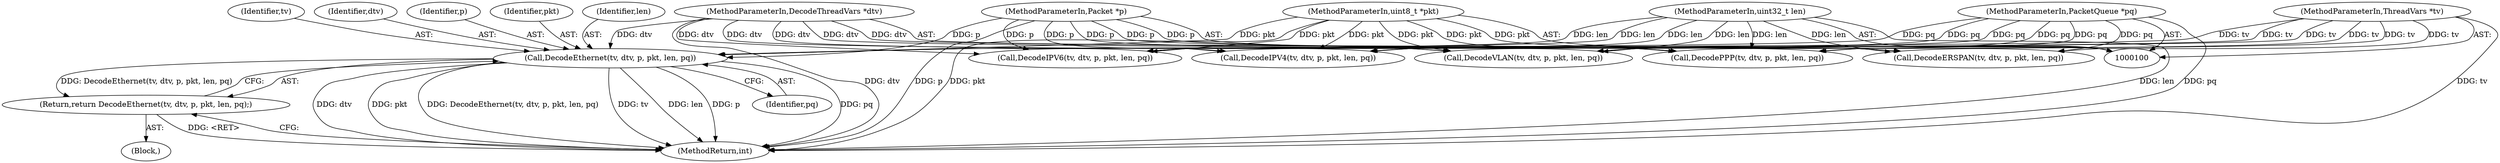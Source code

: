 digraph "0_suricata_11f3659f64a4e42e90cb3c09fcef66894205aefe_1@pointer" {
"1000150" [label="(Call,DecodeEthernet(tv, dtv, p, pkt, len, pq))"];
"1000101" [label="(MethodParameterIn,ThreadVars *tv)"];
"1000102" [label="(MethodParameterIn,DecodeThreadVars *dtv)"];
"1000103" [label="(MethodParameterIn,Packet *p)"];
"1000104" [label="(MethodParameterIn,uint8_t *pkt)"];
"1000105" [label="(MethodParameterIn,uint32_t len)"];
"1000106" [label="(MethodParameterIn,PacketQueue *pq)"];
"1000149" [label="(Return,return DecodeEthernet(tv, dtv, p, pkt, len, pq);)"];
"1000150" [label="(Call,DecodeEthernet(tv, dtv, p, pkt, len, pq))"];
"1000104" [label="(MethodParameterIn,uint8_t *pkt)"];
"1000105" [label="(MethodParameterIn,uint32_t len)"];
"1000101" [label="(MethodParameterIn,ThreadVars *tv)"];
"1000153" [label="(Identifier,p)"];
"1000159" [label="(Call,DecodeERSPAN(tv, dtv, p, pkt, len, pq))"];
"1000154" [label="(Identifier,pkt)"];
"1000103" [label="(MethodParameterIn,Packet *p)"];
"1000155" [label="(Identifier,len)"];
"1000123" [label="(Call,DecodeIPV4(tv, dtv, p, pkt, len, pq))"];
"1000151" [label="(Identifier,tv)"];
"1000111" [label="(Block,)"];
"1000106" [label="(MethodParameterIn,PacketQueue *pq)"];
"1000149" [label="(Return,return DecodeEthernet(tv, dtv, p, pkt, len, pq);)"];
"1000173" [label="(MethodReturn,int)"];
"1000102" [label="(MethodParameterIn,DecodeThreadVars *dtv)"];
"1000114" [label="(Call,DecodePPP(tv, dtv, p, pkt, len, pq))"];
"1000156" [label="(Identifier,pq)"];
"1000141" [label="(Call,DecodeVLAN(tv, dtv, p, pkt, len, pq))"];
"1000152" [label="(Identifier,dtv)"];
"1000132" [label="(Call,DecodeIPV6(tv, dtv, p, pkt, len, pq))"];
"1000150" -> "1000149"  [label="AST: "];
"1000150" -> "1000156"  [label="CFG: "];
"1000151" -> "1000150"  [label="AST: "];
"1000152" -> "1000150"  [label="AST: "];
"1000153" -> "1000150"  [label="AST: "];
"1000154" -> "1000150"  [label="AST: "];
"1000155" -> "1000150"  [label="AST: "];
"1000156" -> "1000150"  [label="AST: "];
"1000149" -> "1000150"  [label="CFG: "];
"1000150" -> "1000173"  [label="DDG: dtv"];
"1000150" -> "1000173"  [label="DDG: pkt"];
"1000150" -> "1000173"  [label="DDG: DecodeEthernet(tv, dtv, p, pkt, len, pq)"];
"1000150" -> "1000173"  [label="DDG: tv"];
"1000150" -> "1000173"  [label="DDG: len"];
"1000150" -> "1000173"  [label="DDG: p"];
"1000150" -> "1000173"  [label="DDG: pq"];
"1000150" -> "1000149"  [label="DDG: DecodeEthernet(tv, dtv, p, pkt, len, pq)"];
"1000101" -> "1000150"  [label="DDG: tv"];
"1000102" -> "1000150"  [label="DDG: dtv"];
"1000103" -> "1000150"  [label="DDG: p"];
"1000104" -> "1000150"  [label="DDG: pkt"];
"1000105" -> "1000150"  [label="DDG: len"];
"1000106" -> "1000150"  [label="DDG: pq"];
"1000101" -> "1000100"  [label="AST: "];
"1000101" -> "1000173"  [label="DDG: tv"];
"1000101" -> "1000114"  [label="DDG: tv"];
"1000101" -> "1000123"  [label="DDG: tv"];
"1000101" -> "1000132"  [label="DDG: tv"];
"1000101" -> "1000141"  [label="DDG: tv"];
"1000101" -> "1000159"  [label="DDG: tv"];
"1000102" -> "1000100"  [label="AST: "];
"1000102" -> "1000173"  [label="DDG: dtv"];
"1000102" -> "1000114"  [label="DDG: dtv"];
"1000102" -> "1000123"  [label="DDG: dtv"];
"1000102" -> "1000132"  [label="DDG: dtv"];
"1000102" -> "1000141"  [label="DDG: dtv"];
"1000102" -> "1000159"  [label="DDG: dtv"];
"1000103" -> "1000100"  [label="AST: "];
"1000103" -> "1000173"  [label="DDG: p"];
"1000103" -> "1000114"  [label="DDG: p"];
"1000103" -> "1000123"  [label="DDG: p"];
"1000103" -> "1000132"  [label="DDG: p"];
"1000103" -> "1000141"  [label="DDG: p"];
"1000103" -> "1000159"  [label="DDG: p"];
"1000104" -> "1000100"  [label="AST: "];
"1000104" -> "1000173"  [label="DDG: pkt"];
"1000104" -> "1000114"  [label="DDG: pkt"];
"1000104" -> "1000123"  [label="DDG: pkt"];
"1000104" -> "1000132"  [label="DDG: pkt"];
"1000104" -> "1000141"  [label="DDG: pkt"];
"1000104" -> "1000159"  [label="DDG: pkt"];
"1000105" -> "1000100"  [label="AST: "];
"1000105" -> "1000173"  [label="DDG: len"];
"1000105" -> "1000114"  [label="DDG: len"];
"1000105" -> "1000123"  [label="DDG: len"];
"1000105" -> "1000132"  [label="DDG: len"];
"1000105" -> "1000141"  [label="DDG: len"];
"1000105" -> "1000159"  [label="DDG: len"];
"1000106" -> "1000100"  [label="AST: "];
"1000106" -> "1000173"  [label="DDG: pq"];
"1000106" -> "1000114"  [label="DDG: pq"];
"1000106" -> "1000123"  [label="DDG: pq"];
"1000106" -> "1000132"  [label="DDG: pq"];
"1000106" -> "1000141"  [label="DDG: pq"];
"1000106" -> "1000159"  [label="DDG: pq"];
"1000149" -> "1000111"  [label="AST: "];
"1000173" -> "1000149"  [label="CFG: "];
"1000149" -> "1000173"  [label="DDG: <RET>"];
}
